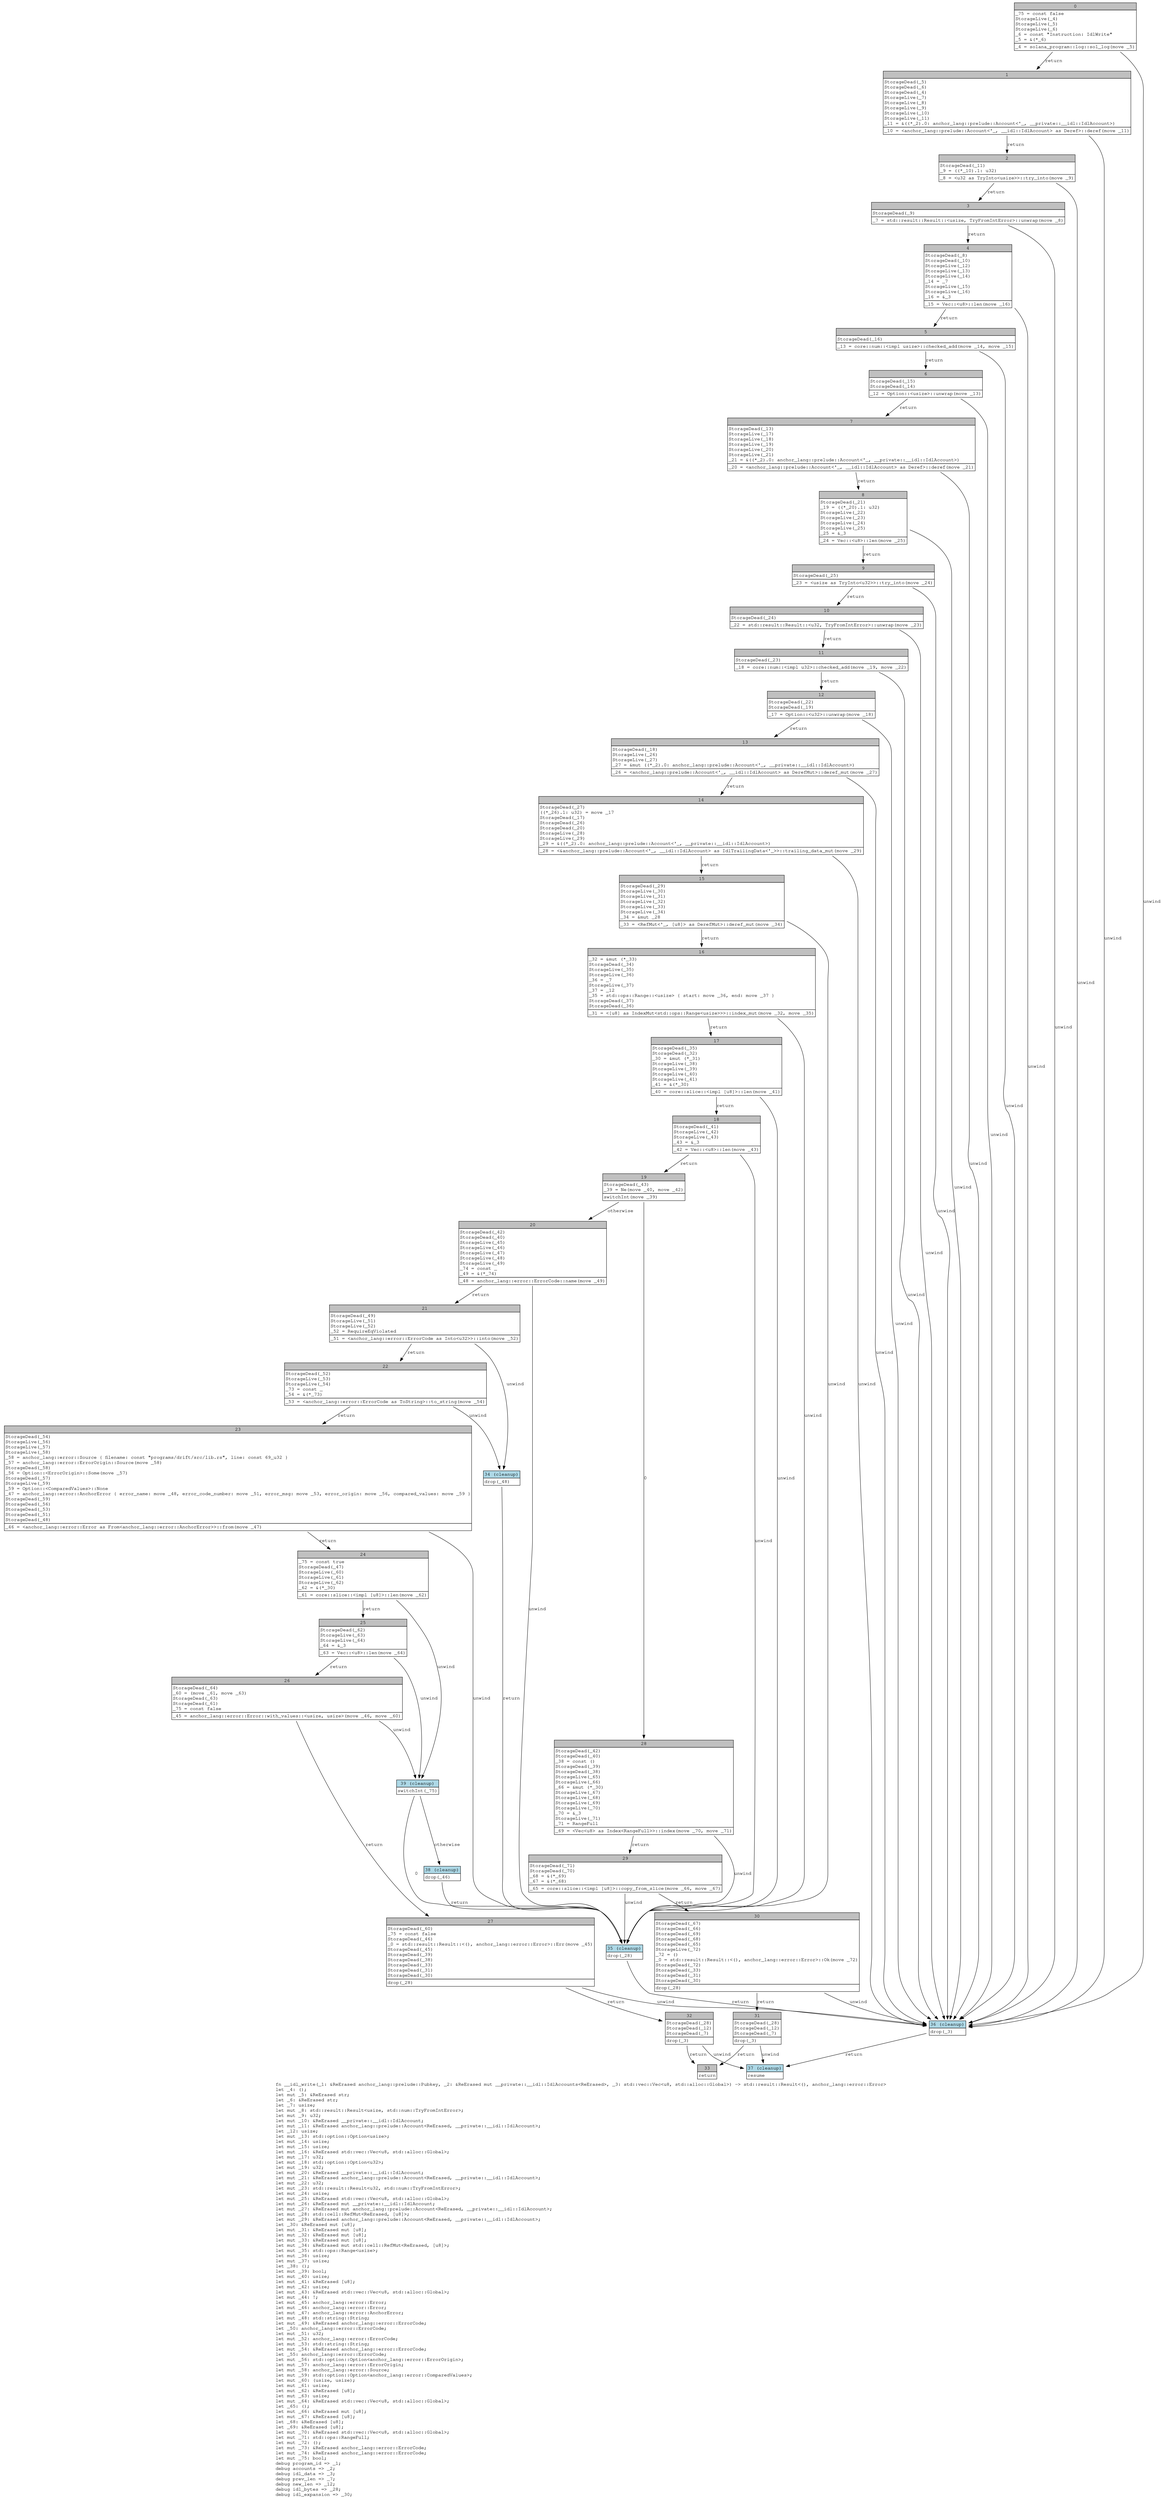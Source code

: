 digraph Mir_0_19130 {
    graph [fontname="Courier, monospace"];
    node [fontname="Courier, monospace"];
    edge [fontname="Courier, monospace"];
    label=<fn __idl_write(_1: &amp;ReErased anchor_lang::prelude::Pubkey, _2: &amp;ReErased mut __private::__idl::IdlAccounts&lt;ReErased&gt;, _3: std::vec::Vec&lt;u8, std::alloc::Global&gt;) -&gt; std::result::Result&lt;(), anchor_lang::error::Error&gt;<br align="left"/>let _4: ();<br align="left"/>let mut _5: &amp;ReErased str;<br align="left"/>let _6: &amp;ReErased str;<br align="left"/>let _7: usize;<br align="left"/>let mut _8: std::result::Result&lt;usize, std::num::TryFromIntError&gt;;<br align="left"/>let mut _9: u32;<br align="left"/>let mut _10: &amp;ReErased __private::__idl::IdlAccount;<br align="left"/>let mut _11: &amp;ReErased anchor_lang::prelude::Account&lt;ReErased, __private::__idl::IdlAccount&gt;;<br align="left"/>let _12: usize;<br align="left"/>let mut _13: std::option::Option&lt;usize&gt;;<br align="left"/>let mut _14: usize;<br align="left"/>let mut _15: usize;<br align="left"/>let mut _16: &amp;ReErased std::vec::Vec&lt;u8, std::alloc::Global&gt;;<br align="left"/>let mut _17: u32;<br align="left"/>let mut _18: std::option::Option&lt;u32&gt;;<br align="left"/>let mut _19: u32;<br align="left"/>let mut _20: &amp;ReErased __private::__idl::IdlAccount;<br align="left"/>let mut _21: &amp;ReErased anchor_lang::prelude::Account&lt;ReErased, __private::__idl::IdlAccount&gt;;<br align="left"/>let mut _22: u32;<br align="left"/>let mut _23: std::result::Result&lt;u32, std::num::TryFromIntError&gt;;<br align="left"/>let mut _24: usize;<br align="left"/>let mut _25: &amp;ReErased std::vec::Vec&lt;u8, std::alloc::Global&gt;;<br align="left"/>let mut _26: &amp;ReErased mut __private::__idl::IdlAccount;<br align="left"/>let mut _27: &amp;ReErased mut anchor_lang::prelude::Account&lt;ReErased, __private::__idl::IdlAccount&gt;;<br align="left"/>let mut _28: std::cell::RefMut&lt;ReErased, [u8]&gt;;<br align="left"/>let mut _29: &amp;ReErased anchor_lang::prelude::Account&lt;ReErased, __private::__idl::IdlAccount&gt;;<br align="left"/>let _30: &amp;ReErased mut [u8];<br align="left"/>let mut _31: &amp;ReErased mut [u8];<br align="left"/>let mut _32: &amp;ReErased mut [u8];<br align="left"/>let mut _33: &amp;ReErased mut [u8];<br align="left"/>let mut _34: &amp;ReErased mut std::cell::RefMut&lt;ReErased, [u8]&gt;;<br align="left"/>let mut _35: std::ops::Range&lt;usize&gt;;<br align="left"/>let mut _36: usize;<br align="left"/>let mut _37: usize;<br align="left"/>let _38: ();<br align="left"/>let mut _39: bool;<br align="left"/>let mut _40: usize;<br align="left"/>let mut _41: &amp;ReErased [u8];<br align="left"/>let mut _42: usize;<br align="left"/>let mut _43: &amp;ReErased std::vec::Vec&lt;u8, std::alloc::Global&gt;;<br align="left"/>let mut _44: !;<br align="left"/>let mut _45: anchor_lang::error::Error;<br align="left"/>let mut _46: anchor_lang::error::Error;<br align="left"/>let mut _47: anchor_lang::error::AnchorError;<br align="left"/>let mut _48: std::string::String;<br align="left"/>let mut _49: &amp;ReErased anchor_lang::error::ErrorCode;<br align="left"/>let _50: anchor_lang::error::ErrorCode;<br align="left"/>let mut _51: u32;<br align="left"/>let mut _52: anchor_lang::error::ErrorCode;<br align="left"/>let mut _53: std::string::String;<br align="left"/>let mut _54: &amp;ReErased anchor_lang::error::ErrorCode;<br align="left"/>let _55: anchor_lang::error::ErrorCode;<br align="left"/>let mut _56: std::option::Option&lt;anchor_lang::error::ErrorOrigin&gt;;<br align="left"/>let mut _57: anchor_lang::error::ErrorOrigin;<br align="left"/>let mut _58: anchor_lang::error::Source;<br align="left"/>let mut _59: std::option::Option&lt;anchor_lang::error::ComparedValues&gt;;<br align="left"/>let mut _60: (usize, usize);<br align="left"/>let mut _61: usize;<br align="left"/>let mut _62: &amp;ReErased [u8];<br align="left"/>let mut _63: usize;<br align="left"/>let mut _64: &amp;ReErased std::vec::Vec&lt;u8, std::alloc::Global&gt;;<br align="left"/>let _65: ();<br align="left"/>let mut _66: &amp;ReErased mut [u8];<br align="left"/>let mut _67: &amp;ReErased [u8];<br align="left"/>let _68: &amp;ReErased [u8];<br align="left"/>let _69: &amp;ReErased [u8];<br align="left"/>let mut _70: &amp;ReErased std::vec::Vec&lt;u8, std::alloc::Global&gt;;<br align="left"/>let mut _71: std::ops::RangeFull;<br align="left"/>let mut _72: ();<br align="left"/>let mut _73: &amp;ReErased anchor_lang::error::ErrorCode;<br align="left"/>let mut _74: &amp;ReErased anchor_lang::error::ErrorCode;<br align="left"/>let mut _75: bool;<br align="left"/>debug program_id =&gt; _1;<br align="left"/>debug accounts =&gt; _2;<br align="left"/>debug idl_data =&gt; _3;<br align="left"/>debug prev_len =&gt; _7;<br align="left"/>debug new_len =&gt; _12;<br align="left"/>debug idl_bytes =&gt; _28;<br align="left"/>debug idl_expansion =&gt; _30;<br align="left"/>>;
    bb0__0_19130 [shape="none", label=<<table border="0" cellborder="1" cellspacing="0"><tr><td bgcolor="gray" align="center" colspan="1">0</td></tr><tr><td align="left" balign="left">_75 = const false<br/>StorageLive(_4)<br/>StorageLive(_5)<br/>StorageLive(_6)<br/>_6 = const &quot;Instruction: IdlWrite&quot;<br/>_5 = &amp;(*_6)<br/></td></tr><tr><td align="left">_4 = solana_program::log::sol_log(move _5)</td></tr></table>>];
    bb1__0_19130 [shape="none", label=<<table border="0" cellborder="1" cellspacing="0"><tr><td bgcolor="gray" align="center" colspan="1">1</td></tr><tr><td align="left" balign="left">StorageDead(_5)<br/>StorageDead(_6)<br/>StorageDead(_4)<br/>StorageLive(_7)<br/>StorageLive(_8)<br/>StorageLive(_9)<br/>StorageLive(_10)<br/>StorageLive(_11)<br/>_11 = &amp;((*_2).0: anchor_lang::prelude::Account&lt;'_, __private::__idl::IdlAccount&gt;)<br/></td></tr><tr><td align="left">_10 = &lt;anchor_lang::prelude::Account&lt;'_, __idl::IdlAccount&gt; as Deref&gt;::deref(move _11)</td></tr></table>>];
    bb2__0_19130 [shape="none", label=<<table border="0" cellborder="1" cellspacing="0"><tr><td bgcolor="gray" align="center" colspan="1">2</td></tr><tr><td align="left" balign="left">StorageDead(_11)<br/>_9 = ((*_10).1: u32)<br/></td></tr><tr><td align="left">_8 = &lt;u32 as TryInto&lt;usize&gt;&gt;::try_into(move _9)</td></tr></table>>];
    bb3__0_19130 [shape="none", label=<<table border="0" cellborder="1" cellspacing="0"><tr><td bgcolor="gray" align="center" colspan="1">3</td></tr><tr><td align="left" balign="left">StorageDead(_9)<br/></td></tr><tr><td align="left">_7 = std::result::Result::&lt;usize, TryFromIntError&gt;::unwrap(move _8)</td></tr></table>>];
    bb4__0_19130 [shape="none", label=<<table border="0" cellborder="1" cellspacing="0"><tr><td bgcolor="gray" align="center" colspan="1">4</td></tr><tr><td align="left" balign="left">StorageDead(_8)<br/>StorageDead(_10)<br/>StorageLive(_12)<br/>StorageLive(_13)<br/>StorageLive(_14)<br/>_14 = _7<br/>StorageLive(_15)<br/>StorageLive(_16)<br/>_16 = &amp;_3<br/></td></tr><tr><td align="left">_15 = Vec::&lt;u8&gt;::len(move _16)</td></tr></table>>];
    bb5__0_19130 [shape="none", label=<<table border="0" cellborder="1" cellspacing="0"><tr><td bgcolor="gray" align="center" colspan="1">5</td></tr><tr><td align="left" balign="left">StorageDead(_16)<br/></td></tr><tr><td align="left">_13 = core::num::&lt;impl usize&gt;::checked_add(move _14, move _15)</td></tr></table>>];
    bb6__0_19130 [shape="none", label=<<table border="0" cellborder="1" cellspacing="0"><tr><td bgcolor="gray" align="center" colspan="1">6</td></tr><tr><td align="left" balign="left">StorageDead(_15)<br/>StorageDead(_14)<br/></td></tr><tr><td align="left">_12 = Option::&lt;usize&gt;::unwrap(move _13)</td></tr></table>>];
    bb7__0_19130 [shape="none", label=<<table border="0" cellborder="1" cellspacing="0"><tr><td bgcolor="gray" align="center" colspan="1">7</td></tr><tr><td align="left" balign="left">StorageDead(_13)<br/>StorageLive(_17)<br/>StorageLive(_18)<br/>StorageLive(_19)<br/>StorageLive(_20)<br/>StorageLive(_21)<br/>_21 = &amp;((*_2).0: anchor_lang::prelude::Account&lt;'_, __private::__idl::IdlAccount&gt;)<br/></td></tr><tr><td align="left">_20 = &lt;anchor_lang::prelude::Account&lt;'_, __idl::IdlAccount&gt; as Deref&gt;::deref(move _21)</td></tr></table>>];
    bb8__0_19130 [shape="none", label=<<table border="0" cellborder="1" cellspacing="0"><tr><td bgcolor="gray" align="center" colspan="1">8</td></tr><tr><td align="left" balign="left">StorageDead(_21)<br/>_19 = ((*_20).1: u32)<br/>StorageLive(_22)<br/>StorageLive(_23)<br/>StorageLive(_24)<br/>StorageLive(_25)<br/>_25 = &amp;_3<br/></td></tr><tr><td align="left">_24 = Vec::&lt;u8&gt;::len(move _25)</td></tr></table>>];
    bb9__0_19130 [shape="none", label=<<table border="0" cellborder="1" cellspacing="0"><tr><td bgcolor="gray" align="center" colspan="1">9</td></tr><tr><td align="left" balign="left">StorageDead(_25)<br/></td></tr><tr><td align="left">_23 = &lt;usize as TryInto&lt;u32&gt;&gt;::try_into(move _24)</td></tr></table>>];
    bb10__0_19130 [shape="none", label=<<table border="0" cellborder="1" cellspacing="0"><tr><td bgcolor="gray" align="center" colspan="1">10</td></tr><tr><td align="left" balign="left">StorageDead(_24)<br/></td></tr><tr><td align="left">_22 = std::result::Result::&lt;u32, TryFromIntError&gt;::unwrap(move _23)</td></tr></table>>];
    bb11__0_19130 [shape="none", label=<<table border="0" cellborder="1" cellspacing="0"><tr><td bgcolor="gray" align="center" colspan="1">11</td></tr><tr><td align="left" balign="left">StorageDead(_23)<br/></td></tr><tr><td align="left">_18 = core::num::&lt;impl u32&gt;::checked_add(move _19, move _22)</td></tr></table>>];
    bb12__0_19130 [shape="none", label=<<table border="0" cellborder="1" cellspacing="0"><tr><td bgcolor="gray" align="center" colspan="1">12</td></tr><tr><td align="left" balign="left">StorageDead(_22)<br/>StorageDead(_19)<br/></td></tr><tr><td align="left">_17 = Option::&lt;u32&gt;::unwrap(move _18)</td></tr></table>>];
    bb13__0_19130 [shape="none", label=<<table border="0" cellborder="1" cellspacing="0"><tr><td bgcolor="gray" align="center" colspan="1">13</td></tr><tr><td align="left" balign="left">StorageDead(_18)<br/>StorageLive(_26)<br/>StorageLive(_27)<br/>_27 = &amp;mut ((*_2).0: anchor_lang::prelude::Account&lt;'_, __private::__idl::IdlAccount&gt;)<br/></td></tr><tr><td align="left">_26 = &lt;anchor_lang::prelude::Account&lt;'_, __idl::IdlAccount&gt; as DerefMut&gt;::deref_mut(move _27)</td></tr></table>>];
    bb14__0_19130 [shape="none", label=<<table border="0" cellborder="1" cellspacing="0"><tr><td bgcolor="gray" align="center" colspan="1">14</td></tr><tr><td align="left" balign="left">StorageDead(_27)<br/>((*_26).1: u32) = move _17<br/>StorageDead(_17)<br/>StorageDead(_26)<br/>StorageDead(_20)<br/>StorageLive(_28)<br/>StorageLive(_29)<br/>_29 = &amp;((*_2).0: anchor_lang::prelude::Account&lt;'_, __private::__idl::IdlAccount&gt;)<br/></td></tr><tr><td align="left">_28 = &lt;&amp;anchor_lang::prelude::Account&lt;'_, __idl::IdlAccount&gt; as IdlTrailingData&lt;'_&gt;&gt;::trailing_data_mut(move _29)</td></tr></table>>];
    bb15__0_19130 [shape="none", label=<<table border="0" cellborder="1" cellspacing="0"><tr><td bgcolor="gray" align="center" colspan="1">15</td></tr><tr><td align="left" balign="left">StorageDead(_29)<br/>StorageLive(_30)<br/>StorageLive(_31)<br/>StorageLive(_32)<br/>StorageLive(_33)<br/>StorageLive(_34)<br/>_34 = &amp;mut _28<br/></td></tr><tr><td align="left">_33 = &lt;RefMut&lt;'_, [u8]&gt; as DerefMut&gt;::deref_mut(move _34)</td></tr></table>>];
    bb16__0_19130 [shape="none", label=<<table border="0" cellborder="1" cellspacing="0"><tr><td bgcolor="gray" align="center" colspan="1">16</td></tr><tr><td align="left" balign="left">_32 = &amp;mut (*_33)<br/>StorageDead(_34)<br/>StorageLive(_35)<br/>StorageLive(_36)<br/>_36 = _7<br/>StorageLive(_37)<br/>_37 = _12<br/>_35 = std::ops::Range::&lt;usize&gt; { start: move _36, end: move _37 }<br/>StorageDead(_37)<br/>StorageDead(_36)<br/></td></tr><tr><td align="left">_31 = &lt;[u8] as IndexMut&lt;std::ops::Range&lt;usize&gt;&gt;&gt;::index_mut(move _32, move _35)</td></tr></table>>];
    bb17__0_19130 [shape="none", label=<<table border="0" cellborder="1" cellspacing="0"><tr><td bgcolor="gray" align="center" colspan="1">17</td></tr><tr><td align="left" balign="left">StorageDead(_35)<br/>StorageDead(_32)<br/>_30 = &amp;mut (*_31)<br/>StorageLive(_38)<br/>StorageLive(_39)<br/>StorageLive(_40)<br/>StorageLive(_41)<br/>_41 = &amp;(*_30)<br/></td></tr><tr><td align="left">_40 = core::slice::&lt;impl [u8]&gt;::len(move _41)</td></tr></table>>];
    bb18__0_19130 [shape="none", label=<<table border="0" cellborder="1" cellspacing="0"><tr><td bgcolor="gray" align="center" colspan="1">18</td></tr><tr><td align="left" balign="left">StorageDead(_41)<br/>StorageLive(_42)<br/>StorageLive(_43)<br/>_43 = &amp;_3<br/></td></tr><tr><td align="left">_42 = Vec::&lt;u8&gt;::len(move _43)</td></tr></table>>];
    bb19__0_19130 [shape="none", label=<<table border="0" cellborder="1" cellspacing="0"><tr><td bgcolor="gray" align="center" colspan="1">19</td></tr><tr><td align="left" balign="left">StorageDead(_43)<br/>_39 = Ne(move _40, move _42)<br/></td></tr><tr><td align="left">switchInt(move _39)</td></tr></table>>];
    bb20__0_19130 [shape="none", label=<<table border="0" cellborder="1" cellspacing="0"><tr><td bgcolor="gray" align="center" colspan="1">20</td></tr><tr><td align="left" balign="left">StorageDead(_42)<br/>StorageDead(_40)<br/>StorageLive(_45)<br/>StorageLive(_46)<br/>StorageLive(_47)<br/>StorageLive(_48)<br/>StorageLive(_49)<br/>_74 = const _<br/>_49 = &amp;(*_74)<br/></td></tr><tr><td align="left">_48 = anchor_lang::error::ErrorCode::name(move _49)</td></tr></table>>];
    bb21__0_19130 [shape="none", label=<<table border="0" cellborder="1" cellspacing="0"><tr><td bgcolor="gray" align="center" colspan="1">21</td></tr><tr><td align="left" balign="left">StorageDead(_49)<br/>StorageLive(_51)<br/>StorageLive(_52)<br/>_52 = RequireEqViolated<br/></td></tr><tr><td align="left">_51 = &lt;anchor_lang::error::ErrorCode as Into&lt;u32&gt;&gt;::into(move _52)</td></tr></table>>];
    bb22__0_19130 [shape="none", label=<<table border="0" cellborder="1" cellspacing="0"><tr><td bgcolor="gray" align="center" colspan="1">22</td></tr><tr><td align="left" balign="left">StorageDead(_52)<br/>StorageLive(_53)<br/>StorageLive(_54)<br/>_73 = const _<br/>_54 = &amp;(*_73)<br/></td></tr><tr><td align="left">_53 = &lt;anchor_lang::error::ErrorCode as ToString&gt;::to_string(move _54)</td></tr></table>>];
    bb23__0_19130 [shape="none", label=<<table border="0" cellborder="1" cellspacing="0"><tr><td bgcolor="gray" align="center" colspan="1">23</td></tr><tr><td align="left" balign="left">StorageDead(_54)<br/>StorageLive(_56)<br/>StorageLive(_57)<br/>StorageLive(_58)<br/>_58 = anchor_lang::error::Source { filename: const &quot;programs/drift/src/lib.rs&quot;, line: const 69_u32 }<br/>_57 = anchor_lang::error::ErrorOrigin::Source(move _58)<br/>StorageDead(_58)<br/>_56 = Option::&lt;ErrorOrigin&gt;::Some(move _57)<br/>StorageDead(_57)<br/>StorageLive(_59)<br/>_59 = Option::&lt;ComparedValues&gt;::None<br/>_47 = anchor_lang::error::AnchorError { error_name: move _48, error_code_number: move _51, error_msg: move _53, error_origin: move _56, compared_values: move _59 }<br/>StorageDead(_59)<br/>StorageDead(_56)<br/>StorageDead(_53)<br/>StorageDead(_51)<br/>StorageDead(_48)<br/></td></tr><tr><td align="left">_46 = &lt;anchor_lang::error::Error as From&lt;anchor_lang::error::AnchorError&gt;&gt;::from(move _47)</td></tr></table>>];
    bb24__0_19130 [shape="none", label=<<table border="0" cellborder="1" cellspacing="0"><tr><td bgcolor="gray" align="center" colspan="1">24</td></tr><tr><td align="left" balign="left">_75 = const true<br/>StorageDead(_47)<br/>StorageLive(_60)<br/>StorageLive(_61)<br/>StorageLive(_62)<br/>_62 = &amp;(*_30)<br/></td></tr><tr><td align="left">_61 = core::slice::&lt;impl [u8]&gt;::len(move _62)</td></tr></table>>];
    bb25__0_19130 [shape="none", label=<<table border="0" cellborder="1" cellspacing="0"><tr><td bgcolor="gray" align="center" colspan="1">25</td></tr><tr><td align="left" balign="left">StorageDead(_62)<br/>StorageLive(_63)<br/>StorageLive(_64)<br/>_64 = &amp;_3<br/></td></tr><tr><td align="left">_63 = Vec::&lt;u8&gt;::len(move _64)</td></tr></table>>];
    bb26__0_19130 [shape="none", label=<<table border="0" cellborder="1" cellspacing="0"><tr><td bgcolor="gray" align="center" colspan="1">26</td></tr><tr><td align="left" balign="left">StorageDead(_64)<br/>_60 = (move _61, move _63)<br/>StorageDead(_63)<br/>StorageDead(_61)<br/>_75 = const false<br/></td></tr><tr><td align="left">_45 = anchor_lang::error::Error::with_values::&lt;usize, usize&gt;(move _46, move _60)</td></tr></table>>];
    bb27__0_19130 [shape="none", label=<<table border="0" cellborder="1" cellspacing="0"><tr><td bgcolor="gray" align="center" colspan="1">27</td></tr><tr><td align="left" balign="left">StorageDead(_60)<br/>_75 = const false<br/>StorageDead(_46)<br/>_0 = std::result::Result::&lt;(), anchor_lang::error::Error&gt;::Err(move _45)<br/>StorageDead(_45)<br/>StorageDead(_39)<br/>StorageDead(_38)<br/>StorageDead(_33)<br/>StorageDead(_31)<br/>StorageDead(_30)<br/></td></tr><tr><td align="left">drop(_28)</td></tr></table>>];
    bb28__0_19130 [shape="none", label=<<table border="0" cellborder="1" cellspacing="0"><tr><td bgcolor="gray" align="center" colspan="1">28</td></tr><tr><td align="left" balign="left">StorageDead(_42)<br/>StorageDead(_40)<br/>_38 = const ()<br/>StorageDead(_39)<br/>StorageDead(_38)<br/>StorageLive(_65)<br/>StorageLive(_66)<br/>_66 = &amp;mut (*_30)<br/>StorageLive(_67)<br/>StorageLive(_68)<br/>StorageLive(_69)<br/>StorageLive(_70)<br/>_70 = &amp;_3<br/>StorageLive(_71)<br/>_71 = RangeFull<br/></td></tr><tr><td align="left">_69 = &lt;Vec&lt;u8&gt; as Index&lt;RangeFull&gt;&gt;::index(move _70, move _71)</td></tr></table>>];
    bb29__0_19130 [shape="none", label=<<table border="0" cellborder="1" cellspacing="0"><tr><td bgcolor="gray" align="center" colspan="1">29</td></tr><tr><td align="left" balign="left">StorageDead(_71)<br/>StorageDead(_70)<br/>_68 = &amp;(*_69)<br/>_67 = &amp;(*_68)<br/></td></tr><tr><td align="left">_65 = core::slice::&lt;impl [u8]&gt;::copy_from_slice(move _66, move _67)</td></tr></table>>];
    bb30__0_19130 [shape="none", label=<<table border="0" cellborder="1" cellspacing="0"><tr><td bgcolor="gray" align="center" colspan="1">30</td></tr><tr><td align="left" balign="left">StorageDead(_67)<br/>StorageDead(_66)<br/>StorageDead(_69)<br/>StorageDead(_68)<br/>StorageDead(_65)<br/>StorageLive(_72)<br/>_72 = ()<br/>_0 = std::result::Result::&lt;(), anchor_lang::error::Error&gt;::Ok(move _72)<br/>StorageDead(_72)<br/>StorageDead(_33)<br/>StorageDead(_31)<br/>StorageDead(_30)<br/></td></tr><tr><td align="left">drop(_28)</td></tr></table>>];
    bb31__0_19130 [shape="none", label=<<table border="0" cellborder="1" cellspacing="0"><tr><td bgcolor="gray" align="center" colspan="1">31</td></tr><tr><td align="left" balign="left">StorageDead(_28)<br/>StorageDead(_12)<br/>StorageDead(_7)<br/></td></tr><tr><td align="left">drop(_3)</td></tr></table>>];
    bb32__0_19130 [shape="none", label=<<table border="0" cellborder="1" cellspacing="0"><tr><td bgcolor="gray" align="center" colspan="1">32</td></tr><tr><td align="left" balign="left">StorageDead(_28)<br/>StorageDead(_12)<br/>StorageDead(_7)<br/></td></tr><tr><td align="left">drop(_3)</td></tr></table>>];
    bb33__0_19130 [shape="none", label=<<table border="0" cellborder="1" cellspacing="0"><tr><td bgcolor="gray" align="center" colspan="1">33</td></tr><tr><td align="left">return</td></tr></table>>];
    bb34__0_19130 [shape="none", label=<<table border="0" cellborder="1" cellspacing="0"><tr><td bgcolor="lightblue" align="center" colspan="1">34 (cleanup)</td></tr><tr><td align="left">drop(_48)</td></tr></table>>];
    bb35__0_19130 [shape="none", label=<<table border="0" cellborder="1" cellspacing="0"><tr><td bgcolor="lightblue" align="center" colspan="1">35 (cleanup)</td></tr><tr><td align="left">drop(_28)</td></tr></table>>];
    bb36__0_19130 [shape="none", label=<<table border="0" cellborder="1" cellspacing="0"><tr><td bgcolor="lightblue" align="center" colspan="1">36 (cleanup)</td></tr><tr><td align="left">drop(_3)</td></tr></table>>];
    bb37__0_19130 [shape="none", label=<<table border="0" cellborder="1" cellspacing="0"><tr><td bgcolor="lightblue" align="center" colspan="1">37 (cleanup)</td></tr><tr><td align="left">resume</td></tr></table>>];
    bb38__0_19130 [shape="none", label=<<table border="0" cellborder="1" cellspacing="0"><tr><td bgcolor="lightblue" align="center" colspan="1">38 (cleanup)</td></tr><tr><td align="left">drop(_46)</td></tr></table>>];
    bb39__0_19130 [shape="none", label=<<table border="0" cellborder="1" cellspacing="0"><tr><td bgcolor="lightblue" align="center" colspan="1">39 (cleanup)</td></tr><tr><td align="left">switchInt(_75)</td></tr></table>>];
    bb0__0_19130 -> bb1__0_19130 [label="return"];
    bb0__0_19130 -> bb36__0_19130 [label="unwind"];
    bb1__0_19130 -> bb2__0_19130 [label="return"];
    bb1__0_19130 -> bb36__0_19130 [label="unwind"];
    bb2__0_19130 -> bb3__0_19130 [label="return"];
    bb2__0_19130 -> bb36__0_19130 [label="unwind"];
    bb3__0_19130 -> bb4__0_19130 [label="return"];
    bb3__0_19130 -> bb36__0_19130 [label="unwind"];
    bb4__0_19130 -> bb5__0_19130 [label="return"];
    bb4__0_19130 -> bb36__0_19130 [label="unwind"];
    bb5__0_19130 -> bb6__0_19130 [label="return"];
    bb5__0_19130 -> bb36__0_19130 [label="unwind"];
    bb6__0_19130 -> bb7__0_19130 [label="return"];
    bb6__0_19130 -> bb36__0_19130 [label="unwind"];
    bb7__0_19130 -> bb8__0_19130 [label="return"];
    bb7__0_19130 -> bb36__0_19130 [label="unwind"];
    bb8__0_19130 -> bb9__0_19130 [label="return"];
    bb8__0_19130 -> bb36__0_19130 [label="unwind"];
    bb9__0_19130 -> bb10__0_19130 [label="return"];
    bb9__0_19130 -> bb36__0_19130 [label="unwind"];
    bb10__0_19130 -> bb11__0_19130 [label="return"];
    bb10__0_19130 -> bb36__0_19130 [label="unwind"];
    bb11__0_19130 -> bb12__0_19130 [label="return"];
    bb11__0_19130 -> bb36__0_19130 [label="unwind"];
    bb12__0_19130 -> bb13__0_19130 [label="return"];
    bb12__0_19130 -> bb36__0_19130 [label="unwind"];
    bb13__0_19130 -> bb14__0_19130 [label="return"];
    bb13__0_19130 -> bb36__0_19130 [label="unwind"];
    bb14__0_19130 -> bb15__0_19130 [label="return"];
    bb14__0_19130 -> bb36__0_19130 [label="unwind"];
    bb15__0_19130 -> bb16__0_19130 [label="return"];
    bb15__0_19130 -> bb35__0_19130 [label="unwind"];
    bb16__0_19130 -> bb17__0_19130 [label="return"];
    bb16__0_19130 -> bb35__0_19130 [label="unwind"];
    bb17__0_19130 -> bb18__0_19130 [label="return"];
    bb17__0_19130 -> bb35__0_19130 [label="unwind"];
    bb18__0_19130 -> bb19__0_19130 [label="return"];
    bb18__0_19130 -> bb35__0_19130 [label="unwind"];
    bb19__0_19130 -> bb28__0_19130 [label="0"];
    bb19__0_19130 -> bb20__0_19130 [label="otherwise"];
    bb20__0_19130 -> bb21__0_19130 [label="return"];
    bb20__0_19130 -> bb35__0_19130 [label="unwind"];
    bb21__0_19130 -> bb22__0_19130 [label="return"];
    bb21__0_19130 -> bb34__0_19130 [label="unwind"];
    bb22__0_19130 -> bb23__0_19130 [label="return"];
    bb22__0_19130 -> bb34__0_19130 [label="unwind"];
    bb23__0_19130 -> bb24__0_19130 [label="return"];
    bb23__0_19130 -> bb35__0_19130 [label="unwind"];
    bb24__0_19130 -> bb25__0_19130 [label="return"];
    bb24__0_19130 -> bb39__0_19130 [label="unwind"];
    bb25__0_19130 -> bb26__0_19130 [label="return"];
    bb25__0_19130 -> bb39__0_19130 [label="unwind"];
    bb26__0_19130 -> bb27__0_19130 [label="return"];
    bb26__0_19130 -> bb39__0_19130 [label="unwind"];
    bb27__0_19130 -> bb32__0_19130 [label="return"];
    bb27__0_19130 -> bb36__0_19130 [label="unwind"];
    bb28__0_19130 -> bb29__0_19130 [label="return"];
    bb28__0_19130 -> bb35__0_19130 [label="unwind"];
    bb29__0_19130 -> bb30__0_19130 [label="return"];
    bb29__0_19130 -> bb35__0_19130 [label="unwind"];
    bb30__0_19130 -> bb31__0_19130 [label="return"];
    bb30__0_19130 -> bb36__0_19130 [label="unwind"];
    bb31__0_19130 -> bb33__0_19130 [label="return"];
    bb31__0_19130 -> bb37__0_19130 [label="unwind"];
    bb32__0_19130 -> bb33__0_19130 [label="return"];
    bb32__0_19130 -> bb37__0_19130 [label="unwind"];
    bb34__0_19130 -> bb35__0_19130 [label="return"];
    bb35__0_19130 -> bb36__0_19130 [label="return"];
    bb36__0_19130 -> bb37__0_19130 [label="return"];
    bb38__0_19130 -> bb35__0_19130 [label="return"];
    bb39__0_19130 -> bb35__0_19130 [label="0"];
    bb39__0_19130 -> bb38__0_19130 [label="otherwise"];
}
